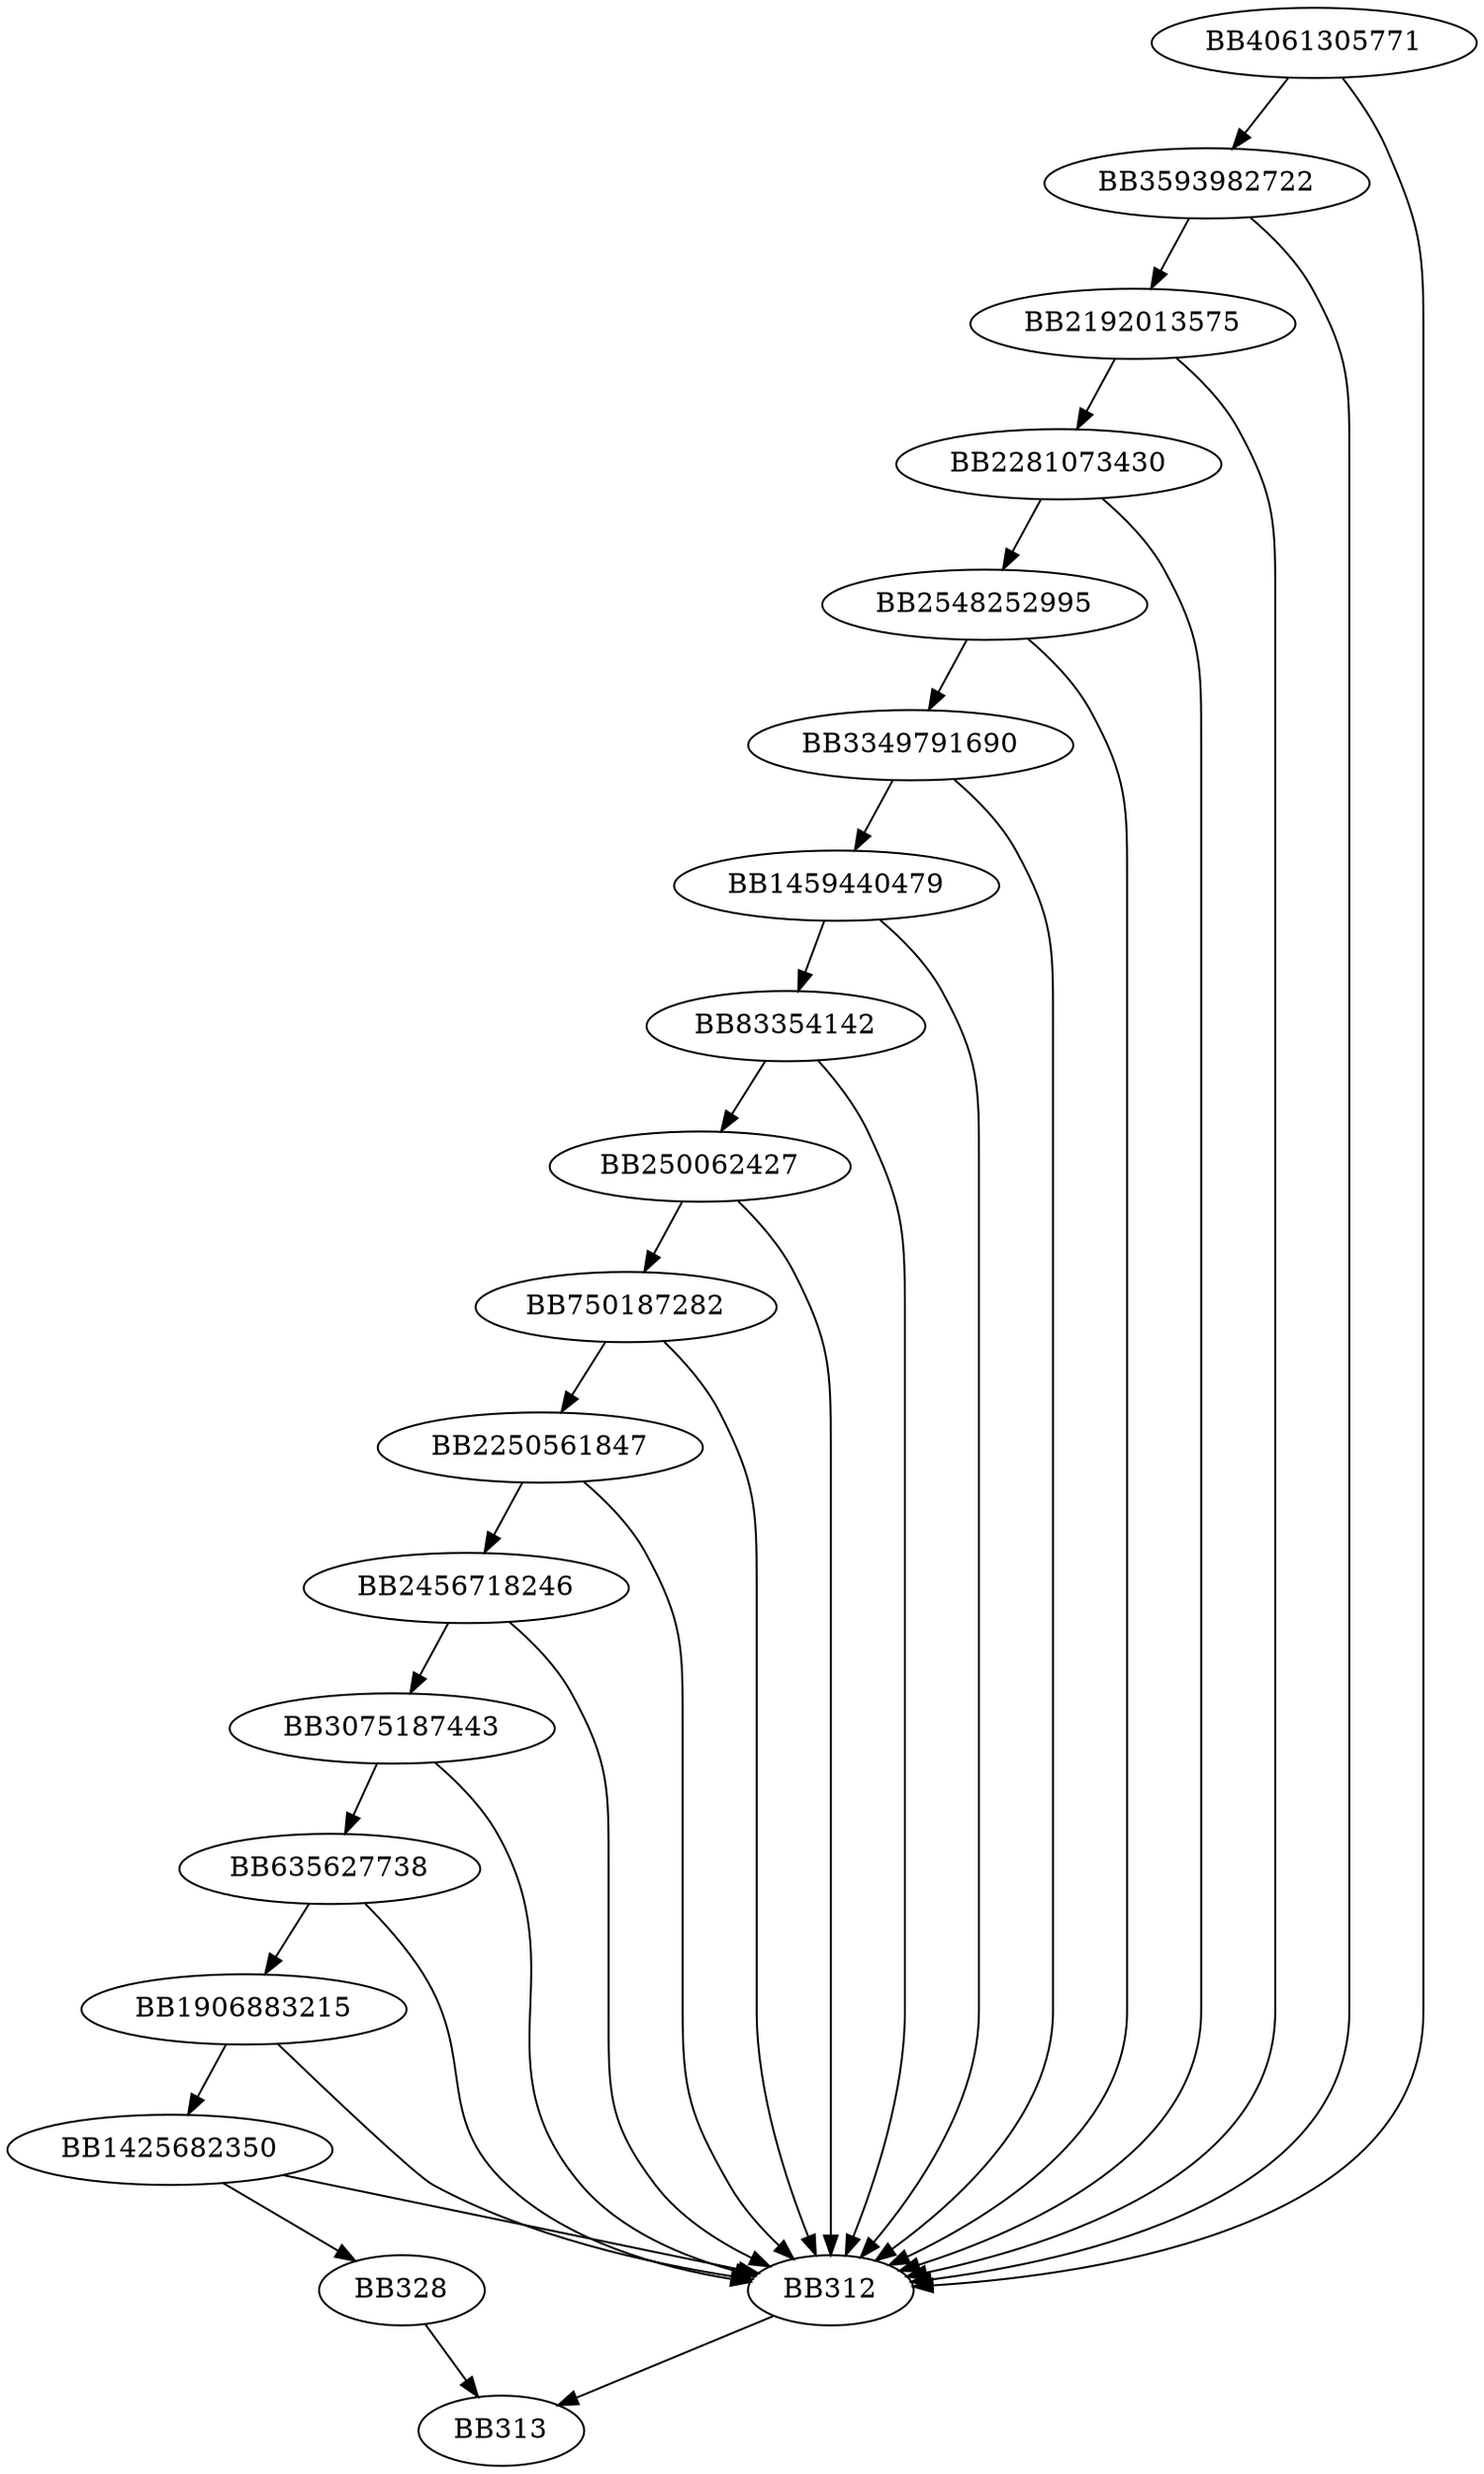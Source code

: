 digraph G{
	BB4061305771->BB3593982722;
	BB4061305771->BB312;
	BB312->BB313;
	BB3593982722->BB2192013575;
	BB3593982722->BB312;
	BB2192013575->BB2281073430;
	BB2192013575->BB312;
	BB2281073430->BB2548252995;
	BB2281073430->BB312;
	BB2548252995->BB3349791690;
	BB2548252995->BB312;
	BB3349791690->BB1459440479;
	BB3349791690->BB312;
	BB1459440479->BB83354142;
	BB1459440479->BB312;
	BB83354142->BB250062427;
	BB83354142->BB312;
	BB250062427->BB750187282;
	BB250062427->BB312;
	BB750187282->BB2250561847;
	BB750187282->BB312;
	BB2250561847->BB2456718246;
	BB2250561847->BB312;
	BB2456718246->BB3075187443;
	BB2456718246->BB312;
	BB3075187443->BB635627738;
	BB3075187443->BB312;
	BB635627738->BB1906883215;
	BB635627738->BB312;
	BB1906883215->BB1425682350;
	BB1906883215->BB312;
	BB1425682350->BB328;
	BB1425682350->BB312;
	BB328->BB313;
}
